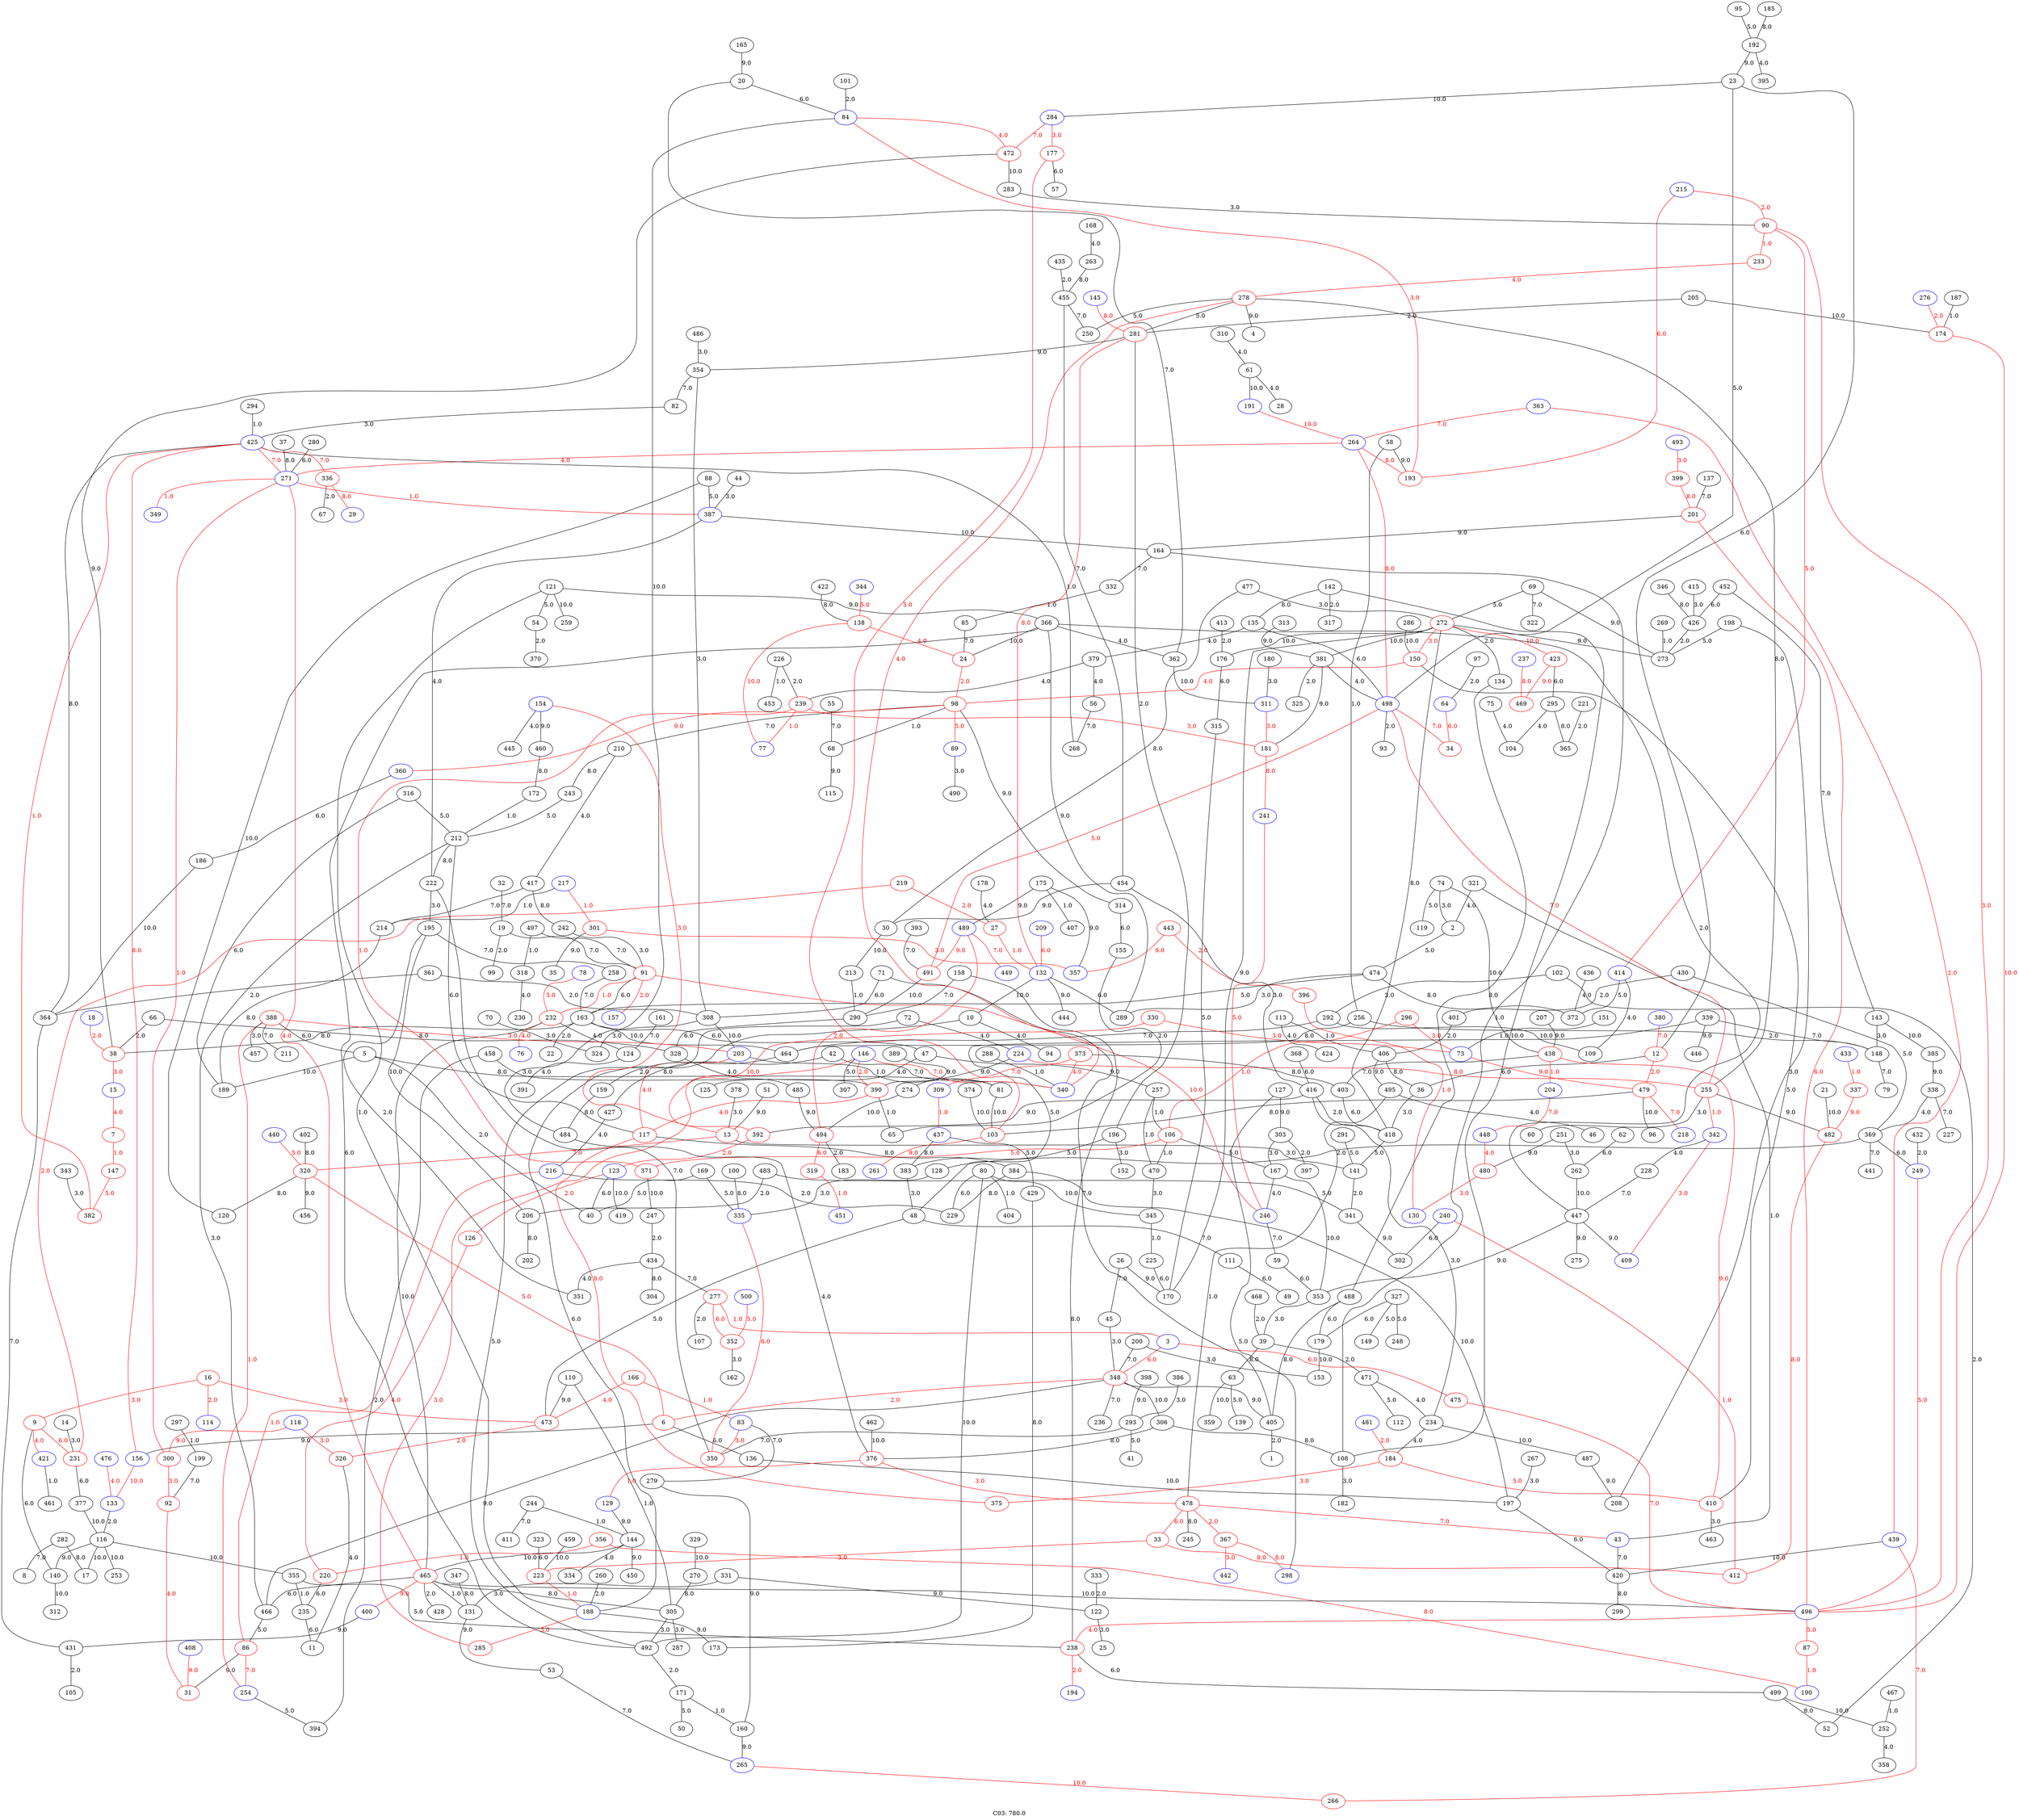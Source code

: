 strict graph G {
  label="C03: 780.0";
  1 [ ];
  2 [ ];
  3 [ color="blue" ];
  4 [ ];
  5 [ ];
  6 [ color="red" ];
  7 [ color="red" ];
  8 [ ];
  9 [ color="red" ];
  10 [ ];
  11 [ ];
  12 [ color="red" ];
  13 [ color="red" ];
  14 [ ];
  15 [ color="blue" ];
  16 [ color="red" ];
  17 [ ];
  18 [ color="blue" ];
  19 [ ];
  20 [ ];
  21 [ ];
  22 [ ];
  23 [ ];
  24 [ color="red" ];
  25 [ ];
  26 [ ];
  27 [ color="red" ];
  28 [ ];
  29 [ color="blue" ];
  30 [ ];
  31 [ color="red" ];
  32 [ ];
  33 [ color="red" ];
  34 [ color="red" ];
  35 [ ];
  36 [ ];
  37 [ ];
  38 [ color="red" ];
  39 [ ];
  40 [ ];
  41 [ ];
  42 [ ];
  43 [ color="blue" ];
  44 [ ];
  45 [ ];
  46 [ ];
  47 [ ];
  48 [ ];
  49 [ ];
  50 [ ];
  51 [ ];
  52 [ ];
  53 [ ];
  54 [ ];
  55 [ ];
  56 [ ];
  57 [ ];
  58 [ ];
  59 [ ];
  60 [ ];
  61 [ ];
  62 [ ];
  63 [ ];
  64 [ color="blue" ];
  65 [ ];
  66 [ ];
  67 [ ];
  68 [ ];
  69 [ ];
  70 [ ];
  71 [ ];
  72 [ ];
  73 [ color="blue" ];
  74 [ ];
  75 [ ];
  76 [ color="blue" ];
  77 [ color="blue" ];
  78 [ color="blue" ];
  79 [ ];
  80 [ ];
  81 [ ];
  82 [ ];
  83 [ color="blue" ];
  84 [ color="blue" ];
  85 [ ];
  86 [ color="red" ];
  87 [ color="red" ];
  88 [ ];
  89 [ color="blue" ];
  90 [ color="red" ];
  91 [ color="red" ];
  92 [ color="red" ];
  93 [ ];
  94 [ ];
  95 [ ];
  96 [ ];
  97 [ ];
  98 [ color="red" ];
  99 [ ];
  100 [ ];
  101 [ ];
  102 [ ];
  103 [ color="red" ];
  104 [ ];
  105 [ ];
  106 [ color="red" ];
  107 [ ];
  108 [ ];
  109 [ ];
  110 [ ];
  111 [ ];
  112 [ ];
  113 [ ];
  114 [ color="blue" ];
  115 [ ];
  116 [ ];
  117 [ color="red" ];
  118 [ color="blue" ];
  119 [ ];
  120 [ ];
  121 [ ];
  122 [ ];
  123 [ color="blue" ];
  124 [ ];
  125 [ ];
  126 [ color="red" ];
  127 [ ];
  128 [ ];
  129 [ color="blue" ];
  130 [ color="blue" ];
  131 [ ];
  132 [ color="blue" ];
  133 [ color="blue" ];
  134 [ ];
  135 [ ];
  136 [ ];
  137 [ ];
  138 [ color="red" ];
  139 [ ];
  140 [ ];
  141 [ ];
  142 [ ];
  143 [ ];
  144 [ ];
  145 [ color="blue" ];
  146 [ color="blue" ];
  147 [ color="red" ];
  148 [ ];
  149 [ ];
  150 [ color="red" ];
  151 [ ];
  152 [ ];
  153 [ ];
  154 [ color="blue" ];
  155 [ ];
  156 [ color="blue" ];
  157 [ color="blue" ];
  158 [ ];
  159 [ ];
  160 [ ];
  161 [ ];
  162 [ ];
  163 [ ];
  164 [ ];
  165 [ ];
  166 [ color="red" ];
  167 [ ];
  168 [ ];
  169 [ ];
  170 [ ];
  171 [ ];
  172 [ ];
  173 [ ];
  174 [ color="red" ];
  175 [ ];
  176 [ ];
  177 [ color="red" ];
  178 [ ];
  179 [ ];
  180 [ ];
  181 [ color="red" ];
  182 [ ];
  183 [ ];
  184 [ color="red" ];
  185 [ ];
  186 [ ];
  187 [ ];
  188 [ color="blue" ];
  189 [ ];
  190 [ color="blue" ];
  191 [ color="blue" ];
  192 [ ];
  193 [ color="red" ];
  194 [ color="blue" ];
  195 [ ];
  196 [ ];
  197 [ ];
  198 [ ];
  199 [ ];
  200 [ ];
  201 [ color="red" ];
  202 [ ];
  203 [ color="blue" ];
  204 [ color="blue" ];
  205 [ ];
  206 [ ];
  207 [ ];
  208 [ ];
  209 [ color="blue" ];
  210 [ ];
  211 [ ];
  212 [ ];
  213 [ ];
  214 [ ];
  215 [ color="blue" ];
  216 [ color="blue" ];
  217 [ color="blue" ];
  218 [ color="blue" ];
  219 [ color="red" ];
  220 [ color="red" ];
  221 [ ];
  222 [ ];
  223 [ color="red" ];
  224 [ color="blue" ];
  225 [ ];
  226 [ ];
  227 [ ];
  228 [ ];
  229 [ ];
  230 [ ];
  231 [ color="red" ];
  232 [ color="red" ];
  233 [ color="red" ];
  234 [ ];
  235 [ ];
  236 [ ];
  237 [ color="blue" ];
  238 [ color="red" ];
  239 [ color="red" ];
  240 [ color="blue" ];
  241 [ color="blue" ];
  242 [ ];
  243 [ ];
  244 [ ];
  245 [ ];
  246 [ color="blue" ];
  247 [ ];
  248 [ ];
  249 [ color="blue" ];
  250 [ ];
  251 [ ];
  252 [ ];
  253 [ ];
  254 [ color="blue" ];
  255 [ color="red" ];
  256 [ ];
  257 [ ];
  258 [ ];
  259 [ ];
  260 [ ];
  261 [ color="blue" ];
  262 [ ];
  263 [ ];
  264 [ color="blue" ];
  265 [ color="blue" ];
  266 [ color="red" ];
  267 [ ];
  268 [ ];
  269 [ ];
  270 [ ];
  271 [ color="blue" ];
  272 [ color="red" ];
  273 [ ];
  274 [ ];
  275 [ ];
  276 [ color="blue" ];
  277 [ color="red" ];
  278 [ color="red" ];
  279 [ ];
  280 [ ];
  281 [ color="red" ];
  282 [ ];
  283 [ ];
  284 [ color="blue" ];
  285 [ color="red" ];
  286 [ ];
  287 [ ];
  288 [ ];
  289 [ ];
  290 [ ];
  291 [ ];
  292 [ ];
  293 [ ];
  294 [ ];
  295 [ ];
  296 [ color="red" ];
  297 [ ];
  298 [ color="blue" ];
  299 [ ];
  300 [ color="red" ];
  301 [ color="red" ];
  302 [ ];
  303 [ ];
  304 [ ];
  305 [ ];
  306 [ ];
  307 [ ];
  308 [ ];
  309 [ color="blue" ];
  310 [ ];
  311 [ color="blue" ];
  312 [ ];
  313 [ ];
  314 [ ];
  315 [ ];
  316 [ ];
  317 [ ];
  318 [ ];
  319 [ color="red" ];
  320 [ color="red" ];
  321 [ ];
  322 [ ];
  323 [ ];
  324 [ ];
  325 [ ];
  326 [ color="red" ];
  327 [ ];
  328 [ ];
  329 [ ];
  330 [ color="red" ];
  331 [ ];
  332 [ ];
  333 [ ];
  334 [ ];
  335 [ color="blue" ];
  336 [ color="red" ];
  337 [ color="red" ];
  338 [ ];
  339 [ ];
  340 [ color="blue" ];
  341 [ ];
  342 [ color="blue" ];
  343 [ ];
  344 [ color="blue" ];
  345 [ ];
  346 [ ];
  347 [ ];
  348 [ color="red" ];
  349 [ color="blue" ];
  350 [ color="red" ];
  351 [ ];
  352 [ color="red" ];
  353 [ ];
  354 [ ];
  355 [ ];
  356 [ color="red" ];
  357 [ color="blue" ];
  358 [ ];
  359 [ ];
  360 [ color="blue" ];
  361 [ ];
  362 [ ];
  363 [ color="blue" ];
  364 [ ];
  365 [ ];
  366 [ ];
  367 [ color="red" ];
  368 [ ];
  369 [ ];
  370 [ ];
  371 [ color="red" ];
  372 [ ];
  373 [ color="red" ];
  374 [ ];
  375 [ color="red" ];
  376 [ color="red" ];
  377 [ ];
  378 [ ];
  379 [ ];
  380 [ color="blue" ];
  381 [ ];
  382 [ color="red" ];
  383 [ ];
  384 [ ];
  385 [ ];
  386 [ ];
  387 [ color="blue" ];
  388 [ color="red" ];
  389 [ ];
  390 [ color="red" ];
  391 [ ];
  392 [ color="red" ];
  393 [ ];
  394 [ ];
  395 [ ];
  396 [ color="red" ];
  397 [ ];
  398 [ ];
  399 [ color="red" ];
  400 [ color="blue" ];
  401 [ ];
  402 [ ];
  403 [ ];
  404 [ ];
  405 [ ];
  406 [ ];
  407 [ ];
  408 [ color="blue" ];
  409 [ color="blue" ];
  410 [ color="red" ];
  411 [ ];
  412 [ color="red" ];
  413 [ ];
  414 [ color="blue" ];
  415 [ ];
  416 [ ];
  417 [ ];
  418 [ ];
  419 [ ];
  420 [ ];
  421 [ color="blue" ];
  422 [ ];
  423 [ color="red" ];
  424 [ ];
  425 [ color="blue" ];
  426 [ ];
  427 [ ];
  428 [ ];
  429 [ ];
  430 [ ];
  431 [ ];
  432 [ ];
  433 [ color="blue" ];
  434 [ ];
  435 [ ];
  436 [ ];
  437 [ color="blue" ];
  438 [ color="red" ];
  439 [ color="blue" ];
  440 [ color="blue" ];
  441 [ ];
  442 [ color="blue" ];
  443 [ color="red" ];
  444 [ ];
  445 [ ];
  446 [ ];
  447 [ ];
  448 [ color="blue" ];
  449 [ color="blue" ];
  450 [ ];
  451 [ color="blue" ];
  452 [ ];
  453 [ ];
  454 [ ];
  455 [ ];
  456 [ ];
  457 [ ];
  458 [ ];
  459 [ ];
  460 [ ];
  461 [ ];
  462 [ ];
  463 [ ];
  464 [ ];
  465 [ color="red" ];
  466 [ ];
  467 [ ];
  468 [ ];
  469 [ color="red" ];
  470 [ ];
  471 [ ];
  472 [ color="red" ];
  473 [ color="red" ];
  474 [ ];
  475 [ color="red" ];
  476 [ color="blue" ];
  477 [ ];
  478 [ color="red" ];
  479 [ color="red" ];
  480 [ color="red" ];
  481 [ color="blue" ];
  482 [ color="red" ];
  483 [ ];
  484 [ ];
  485 [ ];
  486 [ ];
  487 [ ];
  488 [ ];
  489 [ color="blue" ];
  490 [ ];
  491 [ color="red" ];
  492 [ ];
  493 [ color="blue" ];
  494 [ color="red" ];
  495 [ ];
  496 [ color="blue" ];
  497 [ ];
  498 [ color="blue" ];
  499 [ ];
  500 [ color="blue" ];
  498 -- 255 [ color="red" fontcolor="red" label="7.0" ];
  264 -- 498 [ color="red" fontcolor="red" label="8.0" ];
  381 -- 498 [ label="4.0" ];
  264 -- 193 [ color="red" fontcolor="red" label="8.0" ];
  278 -- 255 [ label="8.0" ];
  264 -- 271 [ color="red" fontcolor="red" label="4.0" ];
  465 -- 271 [ color="red" fontcolor="red" label="4.0" ];
  278 -- 281 [ label="5.0" ];
  465 -- 305 [ label="8.0" ];
  281 -- 354 [ label="9.0" ];
  465 -- 496 [ label="10.0" ];
  498 -- 34 [ color="red" fontcolor="red" label="7.0" ];
  465 -- 466 [ label="6.0" ];
  465 -- 131 [ label="1.0" ];
  272 -- 381 [ label="10.0" ];
  272 -- 418 [ label="8.0" ];
  280 -- 271 [ label="6.0" ];
  305 -- 492 [ label="3.0" ];
  278 -- 340 [ color="red" fontcolor="red" label="4.0" ];
  466 -- 212 [ label="3.0" ];
  496 -- 238 [ color="red" fontcolor="red" label="4.0" ];
  145 -- 281 [ color="red" fontcolor="red" label="8.0" ];
  146 -- 340 [ color="red" fontcolor="red" label="7.0" ];
  418 -- 141 [ label="5.0" ];
  348 -- 466 [ label="9.0" ];
  348 -- 306 [ label="10.0" ];
  425 -- 271 [ color="red" fontcolor="red" label="7.0" ];
  156 -- 425 [ color="red" fontcolor="red" label="8.0" ];
  272 -- 273 [ label="9.0" ];
  366 -- 492 [ label="6.0" ];
  212 -- 222 [ label="8.0" ];
  90 -- 496 [ color="red" fontcolor="red" label="3.0" ];
  232 -- 465 [ label="10.0" ];
  91 -- 232 [ color="red" fontcolor="red" label="1.0" ];
  91 -- 163 [ label="6.0" ];
  224 -- 255 [ color="red" fontcolor="red" label="8.0" ];
  498 -- 491 [ color="red" fontcolor="red" label="5.0" ];
  110 -- 305 [ label="1.0" ];
  416 -- 418 [ label="2.0" ];
  403 -- 418 [ label="6.0" ];
  23 -- 498 [ label="5.0" ];
  387 -- 222 [ label="4.0" ];
  306 -- 108 [ label="8.0" ];
  201 -- 496 [ color="red" fontcolor="red" label="6.0" ];
  306 -- 376 [ label="8.0" ];
  489 -- 491 [ color="red" fontcolor="red" label="9.0" ];
  249 -- 496 [ color="red" fontcolor="red" label="5.0" ];
  272 -- 134 [ label="2.0" ];
  212 -- 117 [ label="6.0" ];
  381 -- 181 [ label="9.0" ];
  232 -- 124 [ label="4.0" ];
  255 -- 482 [ label="9.0" ];
  203 -- 117 [ color="red" fontcolor="red" label="4.0" ];
  137 -- 201 [ label="7.0" ];
  366 -- 447 [ label="2.0" ];
  387 -- 164 [ label="10.0" ];
  110 -- 473 [ label="9.0" ];
  355 -- 238 [ label="5.0" ];
  3 -- 348 [ color="red" fontcolor="red" label="6.0" ];
  13 -- 141 [ label="3.0" ];
  48 -- 473 [ label="5.0" ];
  239 -- 181 [ color="red" fontcolor="red" label="3.0" ];
  379 -- 239 [ label="4.0" ];
  416 -- 234 [ label="3.0" ];
  466 -- 86 [ label="5.0" ];
  131 -- 53 [ label="9.0" ];
  426 -- 273 [ label="2.0" ];
  262 -- 447 [ label="10.0" ];
  6 -- 156 [ label="9.0" ];
  23 -- 12 [ label="6.0" ];
  272 -- 423 [ color="red" fontcolor="red" label="10.0" ];
  222 -- 350 [ label="7.0" ];
  376 -- 478 [ color="red" fontcolor="red" label="3.0" ];
  388 -- 203 [ color="red" fontcolor="red" label="3.0" ];
  478 -- 43 [ color="red" fontcolor="red" label="7.0" ];
  156 -- 133 [ color="red" fontcolor="red" label="10.0" ];
  476 -- 133 [ color="red" fontcolor="red" label="4.0" ];
  496 -- 87 [ color="red" fontcolor="red" label="5.0" ];
  393 -- 491 [ label="7.0" ];
  19 -- 91 [ label="7.0" ];
  381 -- 325 [ label="2.0" ];
  492 -- 171 [ label="2.0" ];
  497 -- 91 [ label="7.0" ];
  423 -- 469 [ color="red" fontcolor="red" label="9.0" ];
  238 -- 499 [ label="6.0" ];
  281 -- 132 [ color="red" fontcolor="red" label="8.0" ];
  471 -- 234 [ label="4.0" ];
  376 -- 129 [ color="red" fontcolor="red" label="1.0" ];
  48 -- 111 [ label="7.0" ];
  373 -- 340 [ color="red" fontcolor="red" label="4.0" ];
  320 -- 6 [ color="red" fontcolor="red" label="5.0" ];
  331 -- 131 [ label="3.0" ];
  495 -- 478 [ label="1.0" ];
  172 -- 212 [ label="1.0" ];
  64 -- 34 [ color="red" fontcolor="red" label="6.0" ];
  475 -- 496 [ color="red" fontcolor="red" label="7.0" ];
  425 -- 364 [ label="8.0" ];
  234 -- 184 [ label="4.0" ];
  39 -- 471 [ label="2.0" ];
  390 -- 117 [ color="red" fontcolor="red" label="4.0" ];
  388 -- 5 [ label="6.0" ];
  43 -- 420 [ label="7.0" ];
  163 -- 38 [ label="8.0" ];
  181 -- 241 [ color="red" fontcolor="red" label="8.0" ];
  399 -- 201 [ color="red" fontcolor="red" label="8.0" ];
  222 -- 195 [ label="3.0" ];
  192 -- 23 [ label="9.0" ];
  242 -- 91 [ label="3.0" ];
  447 -- 353 [ label="9.0" ];
  21 -- 482 [ label="10.0" ];
  167 -- 353 [ label="10.0" ];
  12 -- 479 [ color="red" fontcolor="red" label="2.0" ];
  472 -- 38 [ label="9.0" ];
  5 -- 189 [ label="10.0" ];
  313 -- 381 [ label="9.0" ];
  133 -- 116 [ label="2.0" ];
  86 -- 31 [ label="9.0" ];
  497 -- 318 [ label="1.0" ];
  308 -- 203 [ label="10.0" ];
  116 -- 17 [ label="10.0" ];
  331 -- 122 [ label="9.0" ];
  163 -- 464 [ label="10.0" ];
  335 -- 350 [ color="red" fontcolor="red" label="6.0" ];
  82 -- 425 [ label="3.0" ];
  366 -- 289 [ label="9.0" ];
  369 -- 249 [ label="6.0" ];
  175 -- 489 [ label="9.0" ];
  134 -- 488 [ label="8.0" ];
  277 -- 3 [ color="red" fontcolor="red" label="1.0" ];
  251 -- 262 [ label="3.0" ];
  366 -- 24 [ label="10.0" ];
  129 -- 144 [ label="9.0" ];
  489 -- 449 [ color="red" fontcolor="red" label="7.0" ];
  474 -- 163 [ label="5.0" ];
  473 -- 326 [ color="red" fontcolor="red" label="2.0" ];
  338 -- 369 [ label="4.0" ];
  477 -- 272 [ label="3.0" ];
  132 -- 10 [ label="10.0" ];
  379 -- 56 [ label="4.0" ];
  481 -- 184 [ color="red" fontcolor="red" label="2.0" ];
  439 -- 420 [ label="10.0" ];
  10 -- 188 [ label="6.0" ];
  195 -- 351 [ label="2.0" ];
  175 -- 357 [ label="9.0" ];
  339 -- 48 [ label="5.0" ];
  78 -- 232 [ color="red" fontcolor="red" label="5.0" ];
  270 -- 305 [ label="8.0" ];
  251 -- 480 [ label="9.0" ];
  195 -- 206 [ label="10.0" ];
  438 -- 403 [ label="7.0" ];
  24 -- 98 [ color="red" fontcolor="red" label="2.0" ];
  243 -- 212 [ label="5.0" ];
  90 -- 233 [ color="red" fontcolor="red" label="1.0" ];
  383 -- 48 [ label="3.0" ];
  434 -- 277 [ label="7.0" ];
  216 -- 86 [ color="red" fontcolor="red" label="1.0" ];
  167 -- 246 [ label="4.0" ];
  98 -- 314 [ label="9.0" ];
  425 -- 336 [ color="red" fontcolor="red" label="7.0" ];
  278 -- 250 [ label="5.0" ];
  348 -- 405 [ label="9.0" ];
  191 -- 264 [ color="red" fontcolor="red" label="10.0" ];
  226 -- 239 [ label="2.0" ];
  16 -- 473 [ color="red" fontcolor="red" label="3.0" ];
  420 -- 299 [ label="8.0" ];
  462 -- 376 [ label="10.0" ];
  336 -- 67 [ label="2.0" ];
  364 -- 431 [ label="7.0" ];
  69 -- 272 [ label="5.0" ];
  154 -- 13 [ color="red" fontcolor="red" label="3.0" ];
  39 -- 63 [ label="8.0" ];
  339 -- 446 [ label="9.0" ];
  271 -- 349 [ color="red" fontcolor="red" label="1.0" ];
  142 -- 108 [ label="10.0" ];
  83 -- 350 [ color="red" fontcolor="red" label="3.0" ];
  320 -- 456 [ label="9.0" ];
  333 -- 122 [ label="2.0" ];
  207 -- 438 [ label="9.0" ];
  158 -- 238 [ label="8.0" ];
  90 -- 414 [ color="red" fontcolor="red" label="5.0" ];
  272 -- 170 [ label="9.0" ];
  314 -- 155 [ label="6.0" ];
  437 -- 383 [ label="8.0" ];
  478 -- 367 [ color="red" fontcolor="red" label="2.0" ];
  272 -- 176 [ label="10.0" ];
  88 -- 387 [ label="5.0" ];
  479 -- 103 [ label="8.0" ];
  122 -- 25 [ label="3.0" ];
  169 -- 335 [ label="5.0" ];
  425 -- 382 [ color="red" fontcolor="red" label="1.0" ];
  260 -- 188 [ label="2.0" ];
  163 -- 47 [ label="6.0" ];
  158 -- 290 [ label="7.0" ];
  414 -- 372 [ label="5.0" ];
  18 -- 38 [ color="red" fontcolor="red" label="2.0" ];
  486 -- 354 [ label="3.0" ];
  363 -- 439 [ color="red" fontcolor="red" label="2.0" ];
  23 -- 284 [ label="10.0" ];
  92 -- 31 [ color="red" fontcolor="red" label="4.0" ];
  116 -- 140 [ label="9.0" ];
  478 -- 245 [ label="8.0" ];
  479 -- 96 [ label="10.0" ];
  290 -- 328 [ label="6.0" ];
  388 -- 254 [ color="red" fontcolor="red" label="1.0" ];
  301 -- 357 [ color="red" fontcolor="red" label="3.0" ];
  47 -- 125 [ label="4.0" ];
  121 -- 188 [ label="1.0" ];
  471 -- 112 [ label="5.0" ];
  458 -- 390 [ label="3.0" ];
  141 -- 341 [ label="2.0" ];
  16 -- 9 [ color="red" fontcolor="red" label="3.0" ];
  377 -- 116 [ label="10.0" ];
  140 -- 312 [ label="10.0" ];
  237 -- 469 [ color="red" fontcolor="red" label="8.0" ];
  228 -- 447 [ label="7.0" ];
  465 -- 428 [ label="2.0" ];
  292 -- 464 [ label="7.0" ];
  171 -- 50 [ label="5.0" ];
  81 -- 103 [ label="10.0" ];
  61 -- 191 [ label="10.0" ];
  303 -- 167 [ label="3.0" ];
  367 -- 442 [ color="red" fontcolor="red" label="3.0" ];
  416 -- 392 [ label="9.0" ];
  255 -- 342 [ color="red" fontcolor="red" label="1.0" ];
  226 -- 453 [ label="1.0" ];
  36 -- 418 [ label="3.0" ];
  348 -- 236 [ label="7.0" ];
  74 -- 438 [ label="10.0" ];
  443 -- 357 [ color="red" fontcolor="red" label="9.0" ];
  199 -- 92 [ label="7.0" ];
  200 -- 348 [ label="7.0" ];
  73 -- 479 [ color="red" fontcolor="red" label="9.0" ];
  19 -- 99 [ label="2.0" ];
  455 -- 250 [ label="7.0" ];
  315 -- 170 [ label="5.0" ];
  161 -- 124 [ label="7.0" ];
  415 -- 426 [ label="3.0" ];
  311 -- 181 [ color="red" fontcolor="red" label="3.0" ];
  118 -- 326 [ color="red" fontcolor="red" label="3.0" ];
  58 -- 193 [ label="9.0" ];
  338 -- 227 [ label="7.0" ];
  85 -- 24 [ label="7.0" ];
  26 -- 170 [ label="9.0" ];
  431 -- 105 [ label="2.0" ];
  151 -- 73 [ label="1.0" ];
  479 -- 218 [ color="red" fontcolor="red" label="7.0" ];
  346 -- 426 [ label="8.0" ];
  223 -- 188 [ color="red" fontcolor="red" label="1.0" ];
  215 -- 90 [ color="red" fontcolor="red" label="2.0" ];
  499 -- 52 [ label="8.0" ];
  234 -- 487 [ label="10.0" ];
  494 -- 489 [ color="red" fontcolor="red" label="2.0" ];
  98 -- 68 [ label="1.0" ];
  138 -- 24 [ color="red" fontcolor="red" label="4.0" ];
  374 -- 103 [ label="10.0" ];
  200 -- 153 [ label="3.0" ];
  392 -- 123 [ color="red" fontcolor="red" label="2.0" ];
  61 -- 28 [ label="4.0" ];
  98 -- 89 [ color="red" fontcolor="red" label="5.0" ];
  179 -- 153 [ label="10.0" ];
  342 -- 409 [ color="red" fontcolor="red" label="3.0" ];
  269 -- 273 [ label="1.0" ];
  239 -- 77 [ color="red" fontcolor="red" label="1.0" ];
  284 -- 177 [ color="red" fontcolor="red" label="3.0" ];
  330 -- 73 [ color="red" fontcolor="red" label="3.0" ];
  16 -- 114 [ color="red" fontcolor="red" label="2.0" ];
  482 -- 412 [ color="red" fontcolor="red" label="8.0" ];
  293 -- 350 [ label="7.0" ];
  185 -- 192 [ label="8.0" ];
  494 -- 319 [ color="red" fontcolor="red" label="6.0" ];
  499 -- 252 [ label="10.0" ];
  443 -- 396 [ color="red" fontcolor="red" label="2.0" ];
  303 -- 397 [ label="2.0" ];
  339 -- 148 [ label="7.0" ];
  277 -- 352 [ color="red" fontcolor="red" label="6.0" ];
  106 -- 167 [ label="5.0" ];
  247 -- 434 [ label="2.0" ];
  422 -- 138 [ label="8.0" ];
  154 -- 445 [ label="4.0" ];
  206 -- 202 [ label="8.0" ];
  408 -- 31 [ color="red" fontcolor="red" label="9.0" ];
  355 -- 235 [ label="1.0" ];
  197 -- 420 [ label="6.0" ];
  10 -- 94 [ label="4.0" ];
  417 -- 242 [ label="8.0" ];
  83 -- 279 [ label="7.0" ];
  144 -- 334 [ label="4.0" ];
  337 -- 482 [ color="red" fontcolor="red" label="9.0" ];
  102 -- 52 [ label="2.0" ];
  448 -- 480 [ color="red" fontcolor="red" label="4.0" ];
  327 -- 179 [ label="6.0" ];
  42 -- 340 [ label="7.0" ];
  328 -- 485 [ label="4.0" ];
  148 -- 79 [ label="7.0" ];
  240 -- 412 [ color="red" fontcolor="red" label="1.0" ];
  430 -- 369 [ label="5.0" ];
  217 -- 301 [ color="red" fontcolor="red" label="1.0" ];
  272 -- 150 [ color="red" fontcolor="red" label="3.0" ];
  406 -- 36 [ label="8.0" ];
  27 -- 132 [ color="red" fontcolor="red" label="1.0" ];
  439 -- 266 [ color="red" fontcolor="red" label="7.0" ];
  239 -- 371 [ color="red" fontcolor="red" label="1.0" ];
  423 -- 295 [ label="6.0" ];
  238 -- 194 [ color="red" fontcolor="red" label="2.0" ];
  216 -- 229 [ label="2.0" ];
  74 -- 2 [ label="3.0" ];
  116 -- 253 [ label="10.0" ];
  319 -- 451 [ color="red" fontcolor="red" label="1.0" ];
  37 -- 271 [ label="8.0" ];
  389 -- 390 [ label="9.0" ];
  51 -- 13 [ label="9.0" ];
  177 -- 57 [ label="6.0" ];
  436 -- 372 [ label="4.0" ];
  344 -- 138 [ color="red" fontcolor="red" label="5.0" ];
  327 -- 248 [ label="5.0" ];
  9 -- 231 [ color="red" fontcolor="red" label="6.0" ];
  220 -- 235 [ label="6.0" ];
  32 -- 19 [ label="7.0" ];
  252 -- 358 [ label="4.0" ];
  398 -- 293 [ label="9.0" ];
  63 -- 139 [ label="5.0" ];
  480 -- 130 [ color="red" fontcolor="red" label="3.0" ];
  343 -- 382 [ label="3.0" ];
  186 -- 364 [ label="10.0" ];
  87 -- 190 [ color="red" fontcolor="red" label="1.0" ];
  84 -- 193 [ color="red" fontcolor="red" label="3.0" ];
  144 -- 450 [ label="9.0" ];
  59 -- 353 [ label="6.0" ];
  184 -- 410 [ color="red" fontcolor="red" label="5.0" ];
  113 -- 406 [ label="1.0" ];
  166 -- 83 [ color="red" fontcolor="red" label="1.0" ];
  14 -- 231 [ label="3.0" ];
  296 -- 106 [ color="red" fontcolor="red" label="1.0" ];
  20 -- 84 [ label="6.0" ];
  240 -- 302 [ label="6.0" ];
  430 -- 401 [ label="2.0" ];
  188 -- 285 [ color="red" fontcolor="red" label="3.0" ];
  437 -- 429 [ label="5.0" ];
  68 -- 115 [ label="9.0" ];
  38 -- 15 [ color="red" fontcolor="red" label="3.0" ];
  281 -- 196 [ label="2.0" ];
  295 -- 104 [ label="4.0" ];
  329 -- 270 [ label="10.0" ];
  368 -- 416 [ label="6.0" ];
  143 -- 148 [ label="3.0" ];
  347 -- 131 [ label="8.0" ];
  42 -- 427 [ label="8.0" ];
  472 -- 283 [ label="10.0" ];
  288 -- 340 [ label="1.0" ];
  477 -- 30 [ label="8.0" ];
  132 -- 444 [ label="9.0" ];
  301 -- 35 [ label="9.0" ];
  142 -- 317 [ label="2.0" ];
  356 -- 190 [ color="red" fontcolor="red" label="8.0" ];
  294 -- 425 [ label="1.0" ];
  308 -- 324 [ label="3.0" ];
  103 -- 261 [ color="red" fontcolor="red" label="9.0" ];
  219 -- 231 [ color="red" fontcolor="red" label="2.0" ];
  174 -- 496 [ color="red" fontcolor="red" label="10.0" ];
  458 -- 394 [ label="2.0" ];
  309 -- 437 [ color="red" fontcolor="red" label="1.0" ];
  100 -- 335 [ label="8.0" ];
  213 -- 290 [ label="1.0" ];
  494 -- 183 [ label="2.0" ];
  297 -- 199 [ label="1.0" ];
  327 -- 149 [ label="5.0" ];
  70 -- 324 [ label="3.0" ];
  121 -- 259 [ label="10.0" ];
  244 -- 144 [ label="1.0" ];
  263 -- 455 [ label="8.0" ];
  124 -- 391 [ label="4.0" ];
  434 -- 304 [ label="8.0" ];
  244 -- 411 [ label="7.0" ];
  123 -- 419 [ label="10.0" ];
  217 -- 214 [ label="1.0" ];
  323 -- 223 [ label="6.0" ];
  33 -- 412 [ color="red" fontcolor="red" label="8.0" ];
  413 -- 176 [ label="2.0" ];
  459 -- 223 [ label="10.0" ];
  388 -- 211 [ label="7.0" ];
  498 -- 93 [ label="2.0" ];
  184 -- 375 [ color="red" fontcolor="red" label="3.0" ];
  121 -- 54 [ label="5.0" ];
  310 -- 61 [ label="4.0" ];
  187 -- 174 [ label="1.0" ];
  295 -- 365 [ label="8.0" ];
  361 -- 308 [ label="2.0" ];
  178 -- 27 [ label="4.0" ];
  89 -- 490 [ label="3.0" ];
  468 -- 39 [ label="2.0" ];
  487 -- 208 [ label="9.0" ];
  384 -- 229 [ label="8.0" ];
  80 -- 492 [ label="10.0" ];
  58 -- 256 [ label="1.0" ];
  180 -- 311 [ label="3.0" ];
  367 -- 298 [ color="red" fontcolor="red" label="8.0" ];
  84 -- 484 [ label="10.0" ];
  286 -- 150 [ label="10.0" ];
  493 -- 399 [ color="red" fontcolor="red" label="3.0" ];
  195 -- 258 [ label="7.0" ];
  326 -- 11 [ label="4.0" ];
  6 -- 136 [ label="6.0" ];
  257 -- 106 [ label="1.0" ];
  44 -- 387 [ label="3.0" ];
  500 -- 352 [ color="red" fontcolor="red" label="5.0" ];
  113 -- 424 [ label="4.0" ];
  433 -- 337 [ color="red" fontcolor="red" label="1.0" ];
  26 -- 45 [ label="7.0" ];
  255 -- 60 [ label="3.0" ];
  380 -- 12 [ color="red" fontcolor="red" label="7.0" ];
  111 -- 49 [ label="6.0" ];
  465 -- 400 [ color="red" fontcolor="red" label="9.0" ];
  405 -- 1 [ label="2.0" ];
  276 -- 174 [ color="red" fontcolor="red" label="2.0" ];
  123 -- 126 [ color="red" fontcolor="red" label="2.0" ];
  9 -- 421 [ color="red" fontcolor="red" label="4.0" ];
  163 -- 22 [ label="2.0" ];
  495 -- 46 [ label="4.0" ];
  66 -- 328 [ label="8.0" ];
  429 -- 173 [ label="8.0" ];
  470 -- 257 [ label="1.0" ];
  97 -- 64 [ label="2.0" ];
  192 -- 395 [ label="4.0" ];
  388 -- 457 [ label="3.0" ];
  71 -- 405 [ label="7.0" ];
  74 -- 119 [ label="5.0" ];
  454 -- 30 [ label="9.0" ];
  118 -- 300 [ color="red" fontcolor="red" label="9.0" ];
  320 -- 120 [ label="8.0" ];
  435 -- 455 [ label="2.0" ];
  421 -- 461 [ label="1.0" ];
  267 -- 197 [ label="3.0" ];
  91 -- 157 [ color="red" fontcolor="red" label="2.0" ];
  209 -- 132 [ color="red" fontcolor="red" label="6.0" ];
  72 -- 492 [ label="5.0" ];
  440 -- 320 [ color="red" fontcolor="red" label="5.0" ];
  402 -- 320 [ label="8.0" ];
  360 -- 186 [ label="6.0" ];
  369 -- 441 [ label="7.0" ];
  198 -- 273 [ label="5.0" ];
  336 -- 29 [ color="red" fontcolor="red" label="8.0" ];
  321 -- 2 [ label="4.0" ];
  143 -- 385 [ label="10.0" ];
  279 -- 160 [ label="9.0" ];
  63 -- 359 [ label="10.0" ];
  80 -- 404 [ label="1.0" ];
  318 -- 230 [ label="4.0" ];
  291 -- 141 [ label="5.0" ];
  282 -- 17 [ label="8.0" ];
  80 -- 345 [ label="10.0" ];
  452 -- 143 [ label="7.0" ];
  277 -- 107 [ label="2.0" ];
  147 -- 382 [ color="red" fontcolor="red" label="5.0" ];
  305 -- 287 [ label="3.0" ];
  282 -- 8 [ label="7.0" ];
  316 -- 212 [ label="5.0" ];
  160 -- 265 [ label="9.0" ];
  210 -- 243 [ label="8.0" ];
  425 -- 268 [ label="1.0" ];
  332 -- 85 [ label="1.0" ];
  135 -- 498 [ label="6.0" ];
  15 -- 7 [ color="red" fontcolor="red" label="4.0" ];
  225 -- 170 [ label="6.0" ];
  467 -- 252 [ label="1.0" ];
  232 -- 76 [ color="red" fontcolor="red" label="4.0" ];
  101 -- 84 [ label="2.0" ];
  69 -- 322 [ label="7.0" ];
  55 -- 68 [ label="7.0" ];
  460 -- 172 [ label="8.0" ];
  221 -- 365 [ label="2.0" ];
  447 -- 275 [ label="9.0" ];
  352 -- 162 [ label="3.0" ];
  123 -- 40 [ label="6.0" ];
  438 -- 204 [ color="red" fontcolor="red" label="1.0" ];
  75 -- 104 [ label="4.0" ];
  62 -- 262 [ label="6.0" ];
  155 -- 65 [ label="2.0" ];
  432 -- 249 [ label="2.0" ];
  146 -- 307 [ label="5.0" ];
  378 -- 13 [ label="3.0" ];
  159 -- 484 [ label="8.0" ];
  108 -- 182 [ label="3.0" ];
  196 -- 152 [ label="3.0" ];
  165 -- 20 [ label="9.0" ];
  410 -- 463 [ label="3.0" ];
  168 -- 263 [ label="4.0" ];
  278 -- 4 [ label="9.0" ];
  274 -- 494 [ label="10.0" ];
  95 -- 192 [ label="5.0" ];
  483 -- 206 [ label="2.0" ];
  414 -- 109 [ label="4.0" ];
  175 -- 407 [ label="1.0" ];
  20 -- 362 [ label="7.0" ];
  205 -- 174 [ label="10.0" ];
  54 -- 370 [ label="2.0" ];
  128 -- 335 [ label="3.0" ];
  386 -- 293 [ label="3.0" ];
  127 -- 303 [ label="9.0" ];
  293 -- 41 [ label="5.0" ];
  385 -- 338 [ label="9.0" ];
  138 -- 77 [ color="red" fontcolor="red" label="10.0" ];
  427 -- 216 [ label="4.0" ];
  203 -- 81 [ label="1.0" ];
  488 -- 179 [ label="6.0" ];
  400 -- 431 [ label="9.0" ];
  121 -- 366 [ label="9.0" ];
  219 -- 27 [ color="red" fontcolor="red" label="2.0" ];
  188 -- 173 [ label="9.0" ];
  98 -- 360 [ color="red" fontcolor="red" label="9.0" ];
  401 -- 406 [ label="2.0" ];
  177 -- 103 [ color="red" fontcolor="red" label="5.0" ];
  102 -- 292 [ label="3.0" ];
  144 -- 465 [ label="10.0" ];
  321 -- 43 [ label="1.0" ];
  205 -- 281 [ label="2.0" ];
  198 -- 208 [ label="3.0" ];
  241 -- 246 [ color="red" fontcolor="red" label="5.0" ];
  98 -- 210 [ label="7.0" ];
  470 -- 345 [ label="3.0" ];
  353 -- 39 [ label="3.0" ];
  256 -- 464 [ label="8.0" ];
  361 -- 364 [ label="2.0" ];
  390 -- 65 [ label="1.0" ];
  126 -- 220 [ color="red" fontcolor="red" label="4.0" ];
  88 -- 120 [ label="10.0" ];
  146 -- 390 [ color="red" fontcolor="red" label="2.0" ];
  56 -- 268 [ label="7.0" ];
  69 -- 273 [ label="9.0" ];
  71 -- 308 [ label="6.0" ];
  231 -- 377 [ label="6.0" ];
  204 -- 448 [ color="red" fontcolor="red" label="7.0" ];
  484 -- 376 [ label="4.0" ];
  478 -- 33 [ color="red" fontcolor="red" label="6.0" ];
  13 -- 320 [ color="red" fontcolor="red" label="7.0" ];
  5 -- 81 [ label="8.0" ];
  176 -- 315 [ label="6.0" ];
  5 -- 40 [ label="2.0" ];
  127 -- 298 [ label="5.0" ];
  396 -- 130 [ color="red" fontcolor="red" label="1.0" ];
  373 -- 309 [ color="red" fontcolor="red" label="7.0" ];
  116 -- 355 [ label="10.0" ];
  455 -- 454 [ label="7.0" ];
  296 -- 73 [ color="red" fontcolor="red" label="3.0" ];
  284 -- 472 [ color="red" fontcolor="red" label="7.0" ];
  491 -- 290 [ label="10.0" ];
  215 -- 193 [ color="red" fontcolor="red" label="6.0" ];
  271 -- 387 [ color="red" fontcolor="red" label="1.0" ];
  80 -- 229 [ label="6.0" ];
  371 -- 247 [ label="10.0" ];
  86 -- 254 [ color="red" fontcolor="red" label="7.0" ];
  154 -- 460 [ label="9.0" ];
  354 -- 308 [ label="3.0" ];
  166 -- 473 [ color="red" fontcolor="red" label="4.0" ];
  84 -- 472 [ color="red" fontcolor="red" label="4.0" ];
  363 -- 264 [ color="red" fontcolor="red" label="7.0" ];
  117 -- 285 [ color="red" fontcolor="red" label="3.0" ];
  53 -- 265 [ label="7.0" ];
  210 -- 417 [ label="4.0" ];
  235 -- 11 [ label="6.0" ];
  136 -- 197 [ label="10.0" ];
  7 -- 147 [ color="red" fontcolor="red" label="1.0" ];
  256 -- 148 [ label="2.0" ];
  438 -- 410 [ color="red" fontcolor="red" label="9.0" ];
  342 -- 228 [ label="4.0" ];
  417 -- 214 [ label="7.0" ];
  33 -- 223 [ color="red" fontcolor="red" label="3.0" ];
  345 -- 225 [ label="1.0" ];
  91 -- 246 [ color="red" fontcolor="red" label="10.0" ];
  474 -- 289 [ label="3.0" ];
  354 -- 82 [ label="7.0" ];
  224 -- 274 [ label="9.0" ];
  316 -- 189 [ label="6.0" ];
  341 -- 302 [ label="9.0" ];
  348 -- 6 [ color="red" fontcolor="red" label="2.0" ];
  3 -- 475 [ color="red" fontcolor="red" label="6.0" ];
  66 -- 38 [ label="2.0" ];
  384 -- 197 [ label="10.0" ];
  300 -- 92 [ color="red" fontcolor="red" label="3.0" ];
  72 -- 224 [ label="4.0" ];
  196 -- 383 [ label="5.0" ];
  246 -- 59 [ label="7.0" ];
  362 -- 311 [ label="10.0" ];
  142 -- 135 [ label="8.0" ];
  164 -- 332 [ label="7.0" ];
  201 -- 164 [ label="9.0" ];
  265 -- 266 [ color="red" fontcolor="red" label="10.0" ];
  369 -- 128 [ label="2.0" ];
  117 -- 384 [ label="8.0" ];
  169 -- 40 [ label="5.0" ];
  464 -- 159 [ label="2.0" ];
  2 -- 474 [ label="5.0" ];
  434 -- 351 [ label="4.0" ];
  258 -- 163 [ label="7.0" ];
  12 -- 36 [ label="6.0" ];
  454 -- 416 [ label="3.0" ];
  271 -- 300 [ color="red" fontcolor="red" label="1.0" ];
  135 -- 379 [ label="4.0" ];
  406 -- 495 [ label="9.0" ];
  366 -- 362 [ label="4.0" ];
  283 -- 90 [ label="3.0" ];
  474 -- 372 [ label="8.0" ];
  214 -- 189 [ label="8.0" ];
  30 -- 213 [ label="10.0" ];
  150 -- 98 [ color="red" fontcolor="red" label="4.0" ];
  452 -- 426 [ label="6.0" ];
  146 -- 375 [ color="red" fontcolor="red" label="8.0" ];
  483 -- 341 [ label="5.0" ];
  164 -- 108 [ label="1.0" ];
  488 -- 405 [ label="8.0" ];
  9 -- 140 [ label="6.0" ];
  45 -- 348 [ label="3.0" ];
  373 -- 403 [ label="8.0" ];
  254 -- 394 [ label="5.0" ];
  106 -- 371 [ color="red" fontcolor="red" label="5.0" ];
  330 -- 392 [ color="red" fontcolor="red" label="10.0" ];
  47 -- 257 [ label="9.0" ];
  233 -- 278 [ color="red" fontcolor="red" label="4.0" ];
  292 -- 109 [ label="10.0" ];
  171 -- 160 [ label="1.0" ];
  150 -- 410 [ label="5.0" ];
  132 -- 289 [ label="6.0" ];
  485 -- 494 [ label="9.0" ];
  106 -- 470 [ label="1.0" ];
  447 -- 409 [ label="9.0" ];
  356 -- 220 [ color="red" fontcolor="red" label="1.0" ];
}
